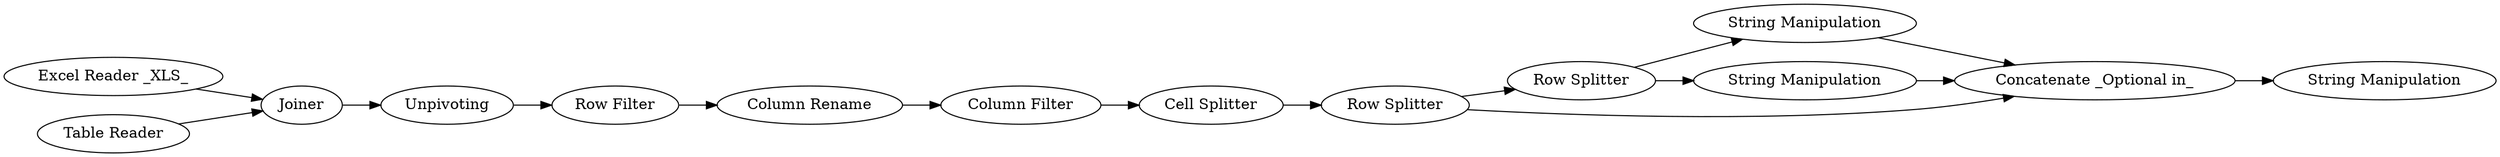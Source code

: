 digraph {
	"-7111761289338430541_287" [label=Joiner]
	"-7111761289338430541_286" [label="Excel Reader _XLS_"]
	"-7922593944309727674_163" [label="Row Splitter"]
	"-7922593944309727674_165" [label="String Manipulation"]
	"-7111761289338430541_285" [label="Table Reader"]
	"-7922593944309727674_166" [label="Concatenate _Optional in_"]
	"-7922593944309727674_162" [label="Row Splitter"]
	"-7922593944309727674_195" [label="Column Rename"]
	"-7922593944309727674_220" [label="Row Filter"]
	"-7922593944309727674_219" [label=Unpivoting]
	"-7922593944309727674_221" [label="Column Filter"]
	"-7922593944309727674_167" [label="String Manipulation"]
	"-7922593944309727674_161" [label="Cell Splitter"]
	"-7922593944309727674_168" [label="String Manipulation"]
	"-7922593944309727674_161" -> "-7922593944309727674_162"
	"-7922593944309727674_166" -> "-7922593944309727674_168"
	"-7922593944309727674_195" -> "-7922593944309727674_221"
	"-7922593944309727674_167" -> "-7922593944309727674_166"
	"-7922593944309727674_162" -> "-7922593944309727674_166"
	"-7922593944309727674_221" -> "-7922593944309727674_161"
	"-7111761289338430541_287" -> "-7922593944309727674_219"
	"-7922593944309727674_163" -> "-7922593944309727674_165"
	"-7922593944309727674_165" -> "-7922593944309727674_166"
	"-7111761289338430541_285" -> "-7111761289338430541_287"
	"-7922593944309727674_162" -> "-7922593944309727674_163"
	"-7922593944309727674_219" -> "-7922593944309727674_220"
	"-7922593944309727674_163" -> "-7922593944309727674_167"
	"-7922593944309727674_220" -> "-7922593944309727674_195"
	"-7111761289338430541_286" -> "-7111761289338430541_287"
	rankdir=LR
}
